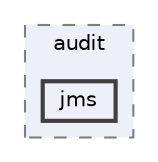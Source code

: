 digraph "repository/core/src/main/java/com/sterlite/cal/audit/jms"
{
 // LATEX_PDF_SIZE
  bgcolor="transparent";
  edge [fontname=Helvetica,fontsize=10,labelfontname=Helvetica,labelfontsize=10];
  node [fontname=Helvetica,fontsize=10,shape=box,height=0.2,width=0.4];
  compound=true
  subgraph clusterdir_2f8f1bb5a4b14e98aece1305aead7f85 {
    graph [ bgcolor="#edf0f7", pencolor="grey50", label="audit", fontname=Helvetica,fontsize=10 style="filled,dashed", URL="dir_2f8f1bb5a4b14e98aece1305aead7f85.html",tooltip=""]
  dir_b78b228640277f6382a7e1cedf39be48 [label="jms", fillcolor="#edf0f7", color="grey25", style="filled,bold", URL="dir_b78b228640277f6382a7e1cedf39be48.html",tooltip=""];
  }
}
